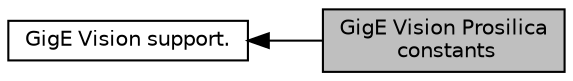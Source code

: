 digraph "GigE Vision Prosilica constants"
{
  edge [fontname="Helvetica",fontsize="10",labelfontname="Helvetica",labelfontsize="10"];
  node [fontname="Helvetica",fontsize="10",shape=record];
  rankdir=LR;
  Node0 [label="GigE Vision Prosilica\l constants",height=0.2,width=0.4,color="black", fillcolor="grey75", style="filled", fontcolor="black"];
  Node1 [label="GigE Vision support.",height=0.2,width=0.4,color="black", fillcolor="white", style="filled",URL="$group__gige.html"];
  Node1->Node0 [shape=plaintext, dir="back", style="solid"];
}
